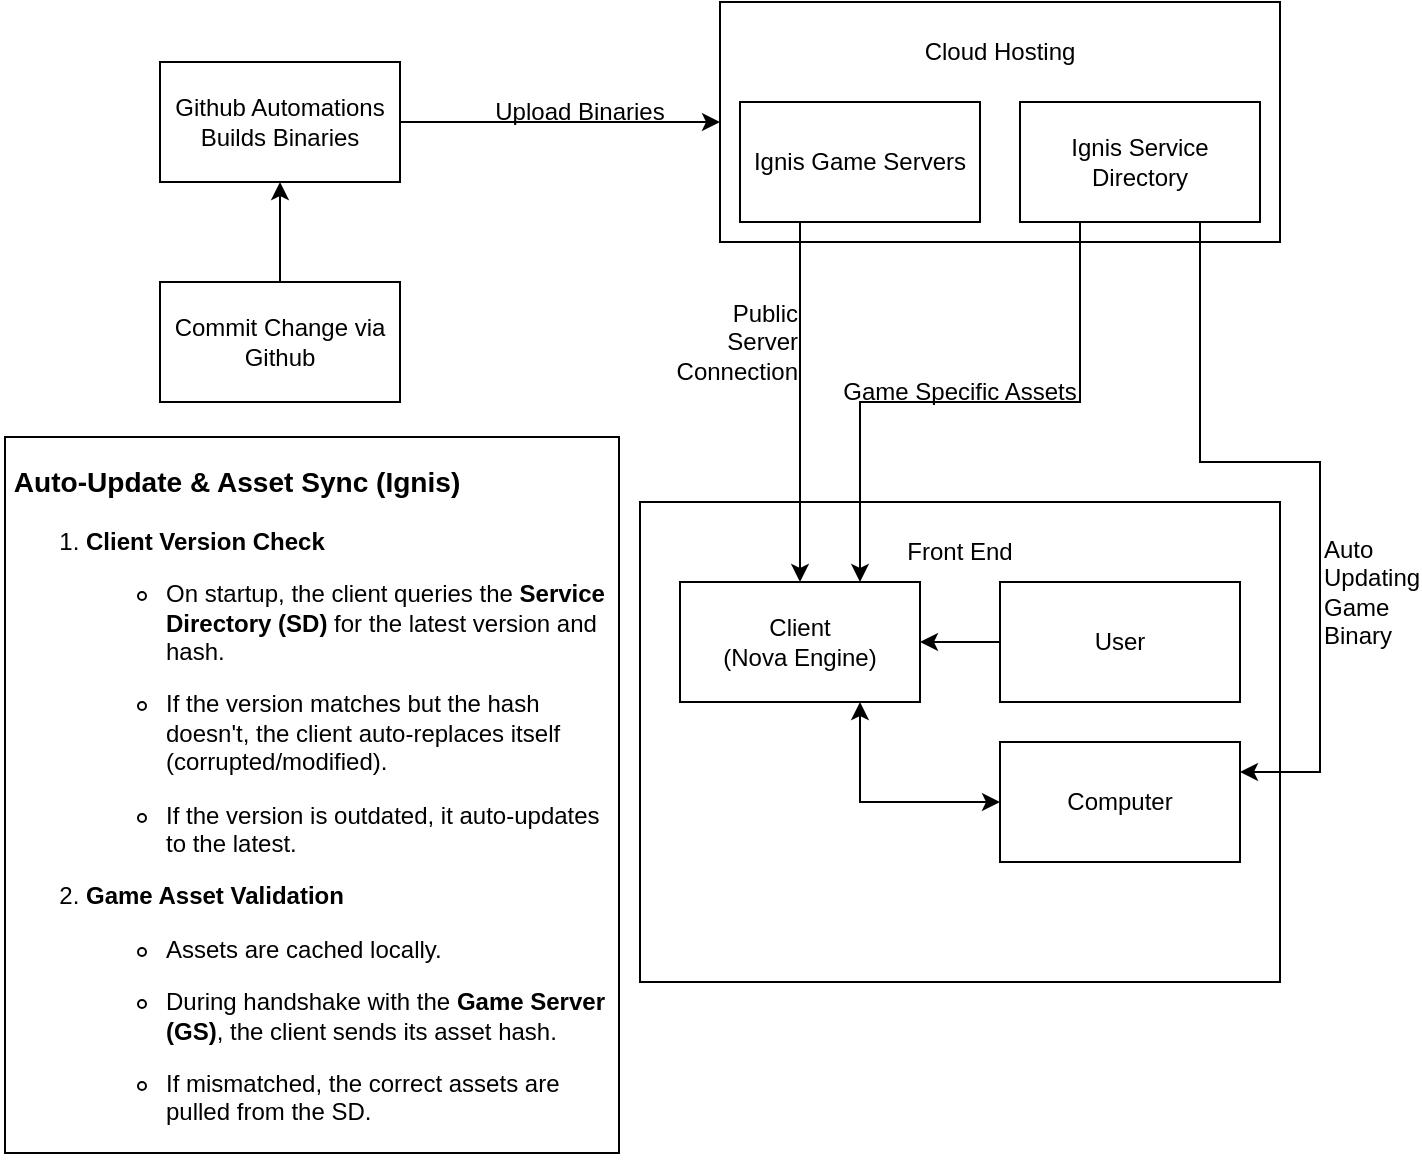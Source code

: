 <mxfile version="27.0.9">
  <diagram name="Page-1" id="-ywGE0IkXxx91exvHS4c">
    <mxGraphModel dx="1188" dy="653" grid="1" gridSize="10" guides="1" tooltips="1" connect="1" arrows="1" fold="1" page="1" pageScale="1" pageWidth="1000" pageHeight="1000" math="0" shadow="0">
      <root>
        <mxCell id="0" />
        <mxCell id="1" parent="0" />
        <mxCell id="7luEIdt7vg5TZx0GwpHG-17" value="" style="rounded=0;whiteSpace=wrap;html=1;" vertex="1" parent="1">
          <mxGeometry x="480" y="290" width="320" height="240" as="geometry" />
        </mxCell>
        <mxCell id="7luEIdt7vg5TZx0GwpHG-28" style="edgeStyle=orthogonalEdgeStyle;rounded=0;orthogonalLoop=1;jettySize=auto;html=1;exitX=0.5;exitY=0;exitDx=0;exitDy=0;entryX=0.5;entryY=1;entryDx=0;entryDy=0;" edge="1" parent="1" source="NHG1jIdKIOBNoQRCa83L-2" target="NHG1jIdKIOBNoQRCa83L-3">
          <mxGeometry relative="1" as="geometry" />
        </mxCell>
        <mxCell id="NHG1jIdKIOBNoQRCa83L-2" value="Commit Change via Github" style="rounded=0;whiteSpace=wrap;html=1;" parent="1" vertex="1">
          <mxGeometry x="240" y="180" width="120" height="60" as="geometry" />
        </mxCell>
        <mxCell id="7luEIdt7vg5TZx0GwpHG-8" style="edgeStyle=orthogonalEdgeStyle;rounded=0;orthogonalLoop=1;jettySize=auto;html=1;exitX=1;exitY=0.5;exitDx=0;exitDy=0;entryX=0;entryY=0.5;entryDx=0;entryDy=0;" edge="1" parent="1" source="NHG1jIdKIOBNoQRCa83L-3" target="NHG1jIdKIOBNoQRCa83L-10">
          <mxGeometry relative="1" as="geometry" />
        </mxCell>
        <mxCell id="NHG1jIdKIOBNoQRCa83L-3" value="&lt;div&gt;Github Automations Builds Binaries&lt;/div&gt;" style="rounded=0;whiteSpace=wrap;html=1;" parent="1" vertex="1">
          <mxGeometry x="240" y="70" width="120" height="60" as="geometry" />
        </mxCell>
        <mxCell id="7luEIdt7vg5TZx0GwpHG-22" style="edgeStyle=orthogonalEdgeStyle;rounded=0;orthogonalLoop=1;jettySize=auto;html=1;exitX=0.75;exitY=1;exitDx=0;exitDy=0;entryX=0;entryY=0.5;entryDx=0;entryDy=0;startArrow=classic;startFill=1;" edge="1" parent="1" source="NHG1jIdKIOBNoQRCa83L-4" target="7luEIdt7vg5TZx0GwpHG-20">
          <mxGeometry relative="1" as="geometry" />
        </mxCell>
        <mxCell id="NHG1jIdKIOBNoQRCa83L-4" value="&lt;div&gt;Client&lt;br&gt;&lt;/div&gt;(Nova Engine)" style="rounded=0;whiteSpace=wrap;html=1;" parent="1" vertex="1">
          <mxGeometry x="500" y="330" width="120" height="60" as="geometry" />
        </mxCell>
        <mxCell id="NHG1jIdKIOBNoQRCa83L-10" value="" style="rounded=0;whiteSpace=wrap;html=1;" parent="1" vertex="1">
          <mxGeometry x="520" y="40" width="280" height="120" as="geometry" />
        </mxCell>
        <mxCell id="7luEIdt7vg5TZx0GwpHG-25" style="edgeStyle=orthogonalEdgeStyle;rounded=0;orthogonalLoop=1;jettySize=auto;html=1;exitX=0.25;exitY=1;exitDx=0;exitDy=0;entryX=0.5;entryY=0;entryDx=0;entryDy=0;" edge="1" parent="1" source="NHG1jIdKIOBNoQRCa83L-11" target="NHG1jIdKIOBNoQRCa83L-4">
          <mxGeometry relative="1" as="geometry" />
        </mxCell>
        <mxCell id="NHG1jIdKIOBNoQRCa83L-11" value="Ignis Game Servers" style="rounded=0;whiteSpace=wrap;html=1;" parent="1" vertex="1">
          <mxGeometry x="530" y="90" width="120" height="60" as="geometry" />
        </mxCell>
        <mxCell id="7luEIdt7vg5TZx0GwpHG-24" style="edgeStyle=orthogonalEdgeStyle;rounded=0;orthogonalLoop=1;jettySize=auto;html=1;exitX=0.25;exitY=1;exitDx=0;exitDy=0;entryX=0.75;entryY=0;entryDx=0;entryDy=0;" edge="1" parent="1" source="NHG1jIdKIOBNoQRCa83L-14" target="NHG1jIdKIOBNoQRCa83L-4">
          <mxGeometry relative="1" as="geometry" />
        </mxCell>
        <mxCell id="7luEIdt7vg5TZx0GwpHG-26" style="edgeStyle=orthogonalEdgeStyle;rounded=0;orthogonalLoop=1;jettySize=auto;html=1;exitX=0.75;exitY=1;exitDx=0;exitDy=0;entryX=1;entryY=0.25;entryDx=0;entryDy=0;" edge="1" parent="1" source="NHG1jIdKIOBNoQRCa83L-14" target="7luEIdt7vg5TZx0GwpHG-20">
          <mxGeometry relative="1" as="geometry">
            <Array as="points">
              <mxPoint x="760" y="270" />
              <mxPoint x="820" y="270" />
              <mxPoint x="820" y="425" />
            </Array>
          </mxGeometry>
        </mxCell>
        <mxCell id="NHG1jIdKIOBNoQRCa83L-14" value="Ignis Service Directory" style="rounded=0;whiteSpace=wrap;html=1;" parent="1" vertex="1">
          <mxGeometry x="670" y="90" width="120" height="60" as="geometry" />
        </mxCell>
        <mxCell id="7luEIdt7vg5TZx0GwpHG-19" style="edgeStyle=orthogonalEdgeStyle;rounded=0;orthogonalLoop=1;jettySize=auto;html=1;exitX=0;exitY=0.5;exitDx=0;exitDy=0;entryX=1;entryY=0.5;entryDx=0;entryDy=0;" edge="1" parent="1" source="NHG1jIdKIOBNoQRCa83L-20" target="NHG1jIdKIOBNoQRCa83L-4">
          <mxGeometry relative="1" as="geometry" />
        </mxCell>
        <mxCell id="NHG1jIdKIOBNoQRCa83L-20" value="User" style="rounded=0;whiteSpace=wrap;html=1;" parent="1" vertex="1">
          <mxGeometry x="660" y="330" width="120" height="60" as="geometry" />
        </mxCell>
        <mxCell id="NHG1jIdKIOBNoQRCa83L-26" value="Game Specific Assets" style="text;html=1;align=center;verticalAlign=middle;whiteSpace=wrap;rounded=0;" parent="1" vertex="1">
          <mxGeometry x="575" y="220" width="130" height="30" as="geometry" />
        </mxCell>
        <mxCell id="NHG1jIdKIOBNoQRCa83L-27" value="&lt;div&gt;Public&lt;/div&gt;&lt;div&gt;Server&lt;/div&gt;&lt;div&gt;Connection&lt;/div&gt;" style="text;html=1;align=right;verticalAlign=middle;whiteSpace=wrap;rounded=0;labelPosition=left;verticalLabelPosition=middle;" parent="1" vertex="1">
          <mxGeometry x="560" y="195" height="30" as="geometry" />
        </mxCell>
        <mxCell id="NHG1jIdKIOBNoQRCa83L-28" value="Upload Binaries" style="text;html=1;align=center;verticalAlign=middle;whiteSpace=wrap;rounded=0;" parent="1" vertex="1">
          <mxGeometry x="370" y="80" width="160" height="30" as="geometry" />
        </mxCell>
        <mxCell id="7luEIdt7vg5TZx0GwpHG-7" value="Cloud Hosting" style="text;html=1;align=center;verticalAlign=middle;whiteSpace=wrap;rounded=0;" vertex="1" parent="1">
          <mxGeometry x="610" y="50" width="100" height="30" as="geometry" />
        </mxCell>
        <mxCell id="7luEIdt7vg5TZx0GwpHG-16" value="&lt;div&gt;Auto&lt;/div&gt;&lt;div&gt;Updating&lt;/div&gt;&lt;div&gt;Game&lt;/div&gt;&lt;div&gt;Binary&lt;/div&gt;" style="text;html=1;align=left;verticalAlign=middle;whiteSpace=wrap;rounded=0;labelPosition=right;verticalLabelPosition=middle;" vertex="1" parent="1">
          <mxGeometry x="820" y="320" height="30" as="geometry" />
        </mxCell>
        <mxCell id="7luEIdt7vg5TZx0GwpHG-18" value="Front End" style="text;html=1;align=center;verticalAlign=middle;whiteSpace=wrap;rounded=0;" vertex="1" parent="1">
          <mxGeometry x="610" y="300" width="60" height="30" as="geometry" />
        </mxCell>
        <mxCell id="7luEIdt7vg5TZx0GwpHG-20" value="Computer" style="rounded=0;whiteSpace=wrap;html=1;" vertex="1" parent="1">
          <mxGeometry x="660" y="410" width="120" height="60" as="geometry" />
        </mxCell>
        <mxCell id="7luEIdt7vg5TZx0GwpHG-30" value="&lt;h3 data-start=&quot;41&quot; data-end=&quot;80&quot;&gt;&amp;nbsp;Auto-Update &amp;amp; Asset Sync (Ignis)&lt;/h3&gt;&lt;ol data-start=&quot;82&quot; data-end=&quot;600&quot;&gt;&lt;li data-start=&quot;82&quot; data-end=&quot;383&quot;&gt;&lt;p data-start=&quot;85&quot; data-end=&quot;111&quot;&gt;&lt;strong data-start=&quot;85&quot; data-end=&quot;109&quot;&gt;Client Version Check&lt;/strong&gt;&lt;/p&gt;&lt;ul data-start=&quot;115&quot; data-end=&quot;383&quot;&gt;&lt;li data-start=&quot;115&quot; data-end=&quot;213&quot;&gt;&lt;p data-start=&quot;117&quot; data-end=&quot;213&quot;&gt;On startup, the client queries the &lt;strong data-start=&quot;152&quot; data-end=&quot;178&quot;&gt;Service Directory (SD)&lt;/strong&gt; for the latest version and hash.&lt;/p&gt;&lt;/li&gt;&lt;li data-start=&quot;217&quot; data-end=&quot;319&quot;&gt;&lt;p data-start=&quot;219&quot; data-end=&quot;319&quot;&gt;If the version matches but the hash doesn&#39;t, the client auto-replaces itself (corrupted/modified).&lt;/p&gt;&lt;/li&gt;&lt;li data-start=&quot;323&quot; data-end=&quot;383&quot;&gt;&lt;p data-start=&quot;325&quot; data-end=&quot;383&quot;&gt;If the version is outdated, it auto-updates to the latest.&lt;/p&gt;&lt;/li&gt;&lt;/ul&gt;&lt;/li&gt;&lt;li data-start=&quot;385&quot; data-end=&quot;600&quot;&gt;&lt;p data-start=&quot;388&quot; data-end=&quot;415&quot;&gt;&lt;strong data-start=&quot;388&quot; data-end=&quot;413&quot;&gt;Game Asset Validation&lt;/strong&gt;&lt;/p&gt;&lt;ul data-start=&quot;419&quot; data-end=&quot;600&quot;&gt;&lt;li data-start=&quot;419&quot; data-end=&quot;449&quot;&gt;&lt;p data-start=&quot;421&quot; data-end=&quot;449&quot;&gt;Assets are cached locally.&lt;/p&gt;&lt;/li&gt;&lt;li data-start=&quot;453&quot; data-end=&quot;537&quot;&gt;&lt;p data-start=&quot;455&quot; data-end=&quot;537&quot;&gt;During handshake with the &lt;strong data-start=&quot;481&quot; data-end=&quot;501&quot;&gt;Game Server (GS)&lt;/strong&gt;, the client sends its asset hash.&lt;/p&gt;&lt;/li&gt;&lt;li data-start=&quot;541&quot; data-end=&quot;600&quot;&gt;&lt;p data-start=&quot;543&quot; data-end=&quot;600&quot;&gt;If mismatched, the correct assets are pulled from the SD.&lt;/p&gt;&lt;/li&gt;&lt;/ul&gt;&lt;/li&gt;&lt;/ol&gt;" style="text;html=1;whiteSpace=wrap;overflow=hidden;rounded=0;spacing=2;labelBackgroundColor=default;labelBorderColor=default;" vertex="1" parent="1">
          <mxGeometry x="160" y="250" width="310" height="370" as="geometry" />
        </mxCell>
      </root>
    </mxGraphModel>
  </diagram>
</mxfile>
